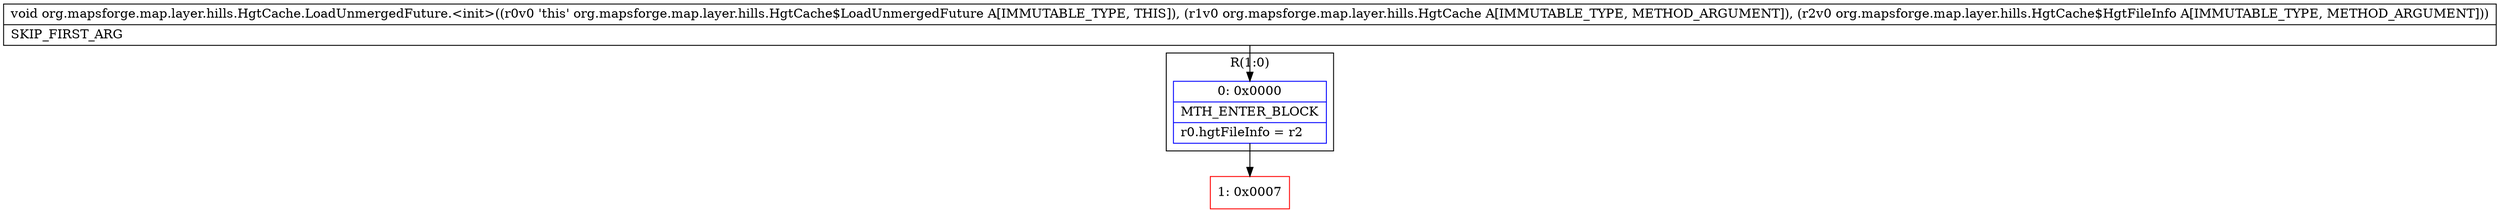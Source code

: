 digraph "CFG fororg.mapsforge.map.layer.hills.HgtCache.LoadUnmergedFuture.\<init\>(Lorg\/mapsforge\/map\/layer\/hills\/HgtCache;Lorg\/mapsforge\/map\/layer\/hills\/HgtCache$HgtFileInfo;)V" {
subgraph cluster_Region_979797802 {
label = "R(1:0)";
node [shape=record,color=blue];
Node_0 [shape=record,label="{0\:\ 0x0000|MTH_ENTER_BLOCK\l|r0.hgtFileInfo = r2\l}"];
}
Node_1 [shape=record,color=red,label="{1\:\ 0x0007}"];
MethodNode[shape=record,label="{void org.mapsforge.map.layer.hills.HgtCache.LoadUnmergedFuture.\<init\>((r0v0 'this' org.mapsforge.map.layer.hills.HgtCache$LoadUnmergedFuture A[IMMUTABLE_TYPE, THIS]), (r1v0 org.mapsforge.map.layer.hills.HgtCache A[IMMUTABLE_TYPE, METHOD_ARGUMENT]), (r2v0 org.mapsforge.map.layer.hills.HgtCache$HgtFileInfo A[IMMUTABLE_TYPE, METHOD_ARGUMENT]))  | SKIP_FIRST_ARG\l}"];
MethodNode -> Node_0;
Node_0 -> Node_1;
}


